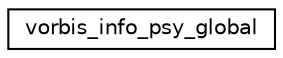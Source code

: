 digraph "Graphical Class Hierarchy"
{
  edge [fontname="Helvetica",fontsize="10",labelfontname="Helvetica",labelfontsize="10"];
  node [fontname="Helvetica",fontsize="10",shape=record];
  rankdir="LR";
  Node1 [label="vorbis_info_psy_global",height=0.2,width=0.4,color="black", fillcolor="white", style="filled",URL="$structvorbis__info__psy__global.html"];
}
